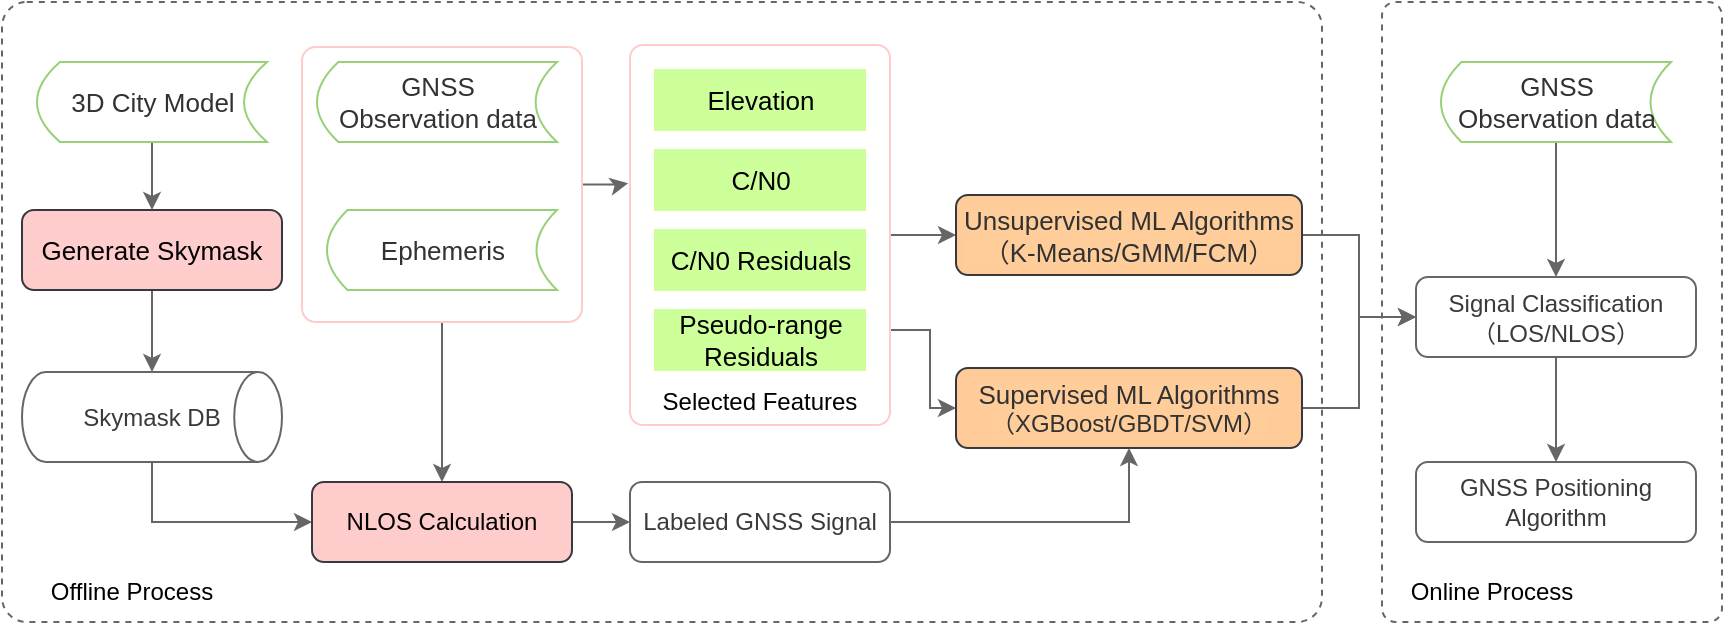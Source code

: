 <mxfile version="12.2.4" pages="1"><diagram id="hSrarzL_9Tm3_GTEGQjt" name="Page-1"><mxGraphModel dx="445" dy="104" grid="1" gridSize="10" guides="1" tooltips="1" connect="1" arrows="1" fold="1" page="1" pageScale="1" pageWidth="827" pageHeight="1169" math="0" shadow="0"><root><mxCell id="0"/><mxCell id="1" parent="0"/><mxCell id="fHCgVE5wzH9V_TxbyjCM-24" value="" style="rounded=1;whiteSpace=wrap;html=1;arcSize=4;dashed=1;strokeColor=#666666;" parent="1" vertex="1"><mxGeometry x="70" y="160" width="660" height="310" as="geometry"/></mxCell><mxCell id="fHCgVE5wzH9V_TxbyjCM-48" style="edgeStyle=orthogonalEdgeStyle;rounded=0;orthogonalLoop=1;jettySize=auto;html=1;exitX=0.5;exitY=1;exitDx=0;exitDy=0;strokeColor=#666666;" parent="1" source="fHCgVE5wzH9V_TxbyjCM-47" target="fHCgVE5wzH9V_TxbyjCM-23" edge="1"><mxGeometry relative="1" as="geometry"/></mxCell><mxCell id="fHCgVE5wzH9V_TxbyjCM-56" value="" style="edgeStyle=orthogonalEdgeStyle;rounded=0;orthogonalLoop=1;jettySize=auto;html=1;entryX=-0.007;entryY=0.364;entryDx=0;entryDy=0;entryPerimeter=0;strokeColor=#666666;" parent="1" source="fHCgVE5wzH9V_TxbyjCM-47" target="22" edge="1"><mxGeometry relative="1" as="geometry"/></mxCell><mxCell id="fHCgVE5wzH9V_TxbyjCM-47" value="" style="rounded=1;whiteSpace=wrap;html=1;arcSize=5;strokeColor=#FFCCCC;" parent="1" vertex="1"><mxGeometry x="220" y="182.5" width="140" height="137.5" as="geometry"/></mxCell><mxCell id="fHCgVE5wzH9V_TxbyjCM-43" value="" style="rounded=1;whiteSpace=wrap;html=1;arcSize=4;dashed=1;strokeColor=#666666;" parent="1" vertex="1"><mxGeometry x="760" y="160" width="170" height="310" as="geometry"/></mxCell><mxCell id="fHCgVE5wzH9V_TxbyjCM-41" value="" style="edgeStyle=orthogonalEdgeStyle;rounded=0;orthogonalLoop=1;jettySize=auto;html=1;strokeColor=#666666;" parent="1" source="22" target="12" edge="1"><mxGeometry relative="1" as="geometry"><mxPoint x="520" y="286.529" as="sourcePoint"/></mxGeometry></mxCell><mxCell id="fHCgVE5wzH9V_TxbyjCM-59" style="edgeStyle=orthogonalEdgeStyle;rounded=0;orthogonalLoop=1;jettySize=auto;html=1;exitX=1;exitY=0.75;exitDx=0;exitDy=0;entryX=0;entryY=0.5;entryDx=0;entryDy=0;strokeColor=#666666;" parent="1" source="22" target="10" edge="1"><mxGeometry relative="1" as="geometry"/></mxCell><mxCell id="22" value="" style="rounded=1;whiteSpace=wrap;html=1;arcSize=5;strokeColor=#FFCCCC;" parent="1" vertex="1"><mxGeometry x="384" y="181.5" width="130" height="190" as="geometry"/></mxCell><mxCell id="fHCgVE5wzH9V_TxbyjCM-33" value="" style="edgeStyle=orthogonalEdgeStyle;rounded=0;orthogonalLoop=1;jettySize=auto;html=1;strokeColor=#666666;" parent="1" source="2" target="fHCgVE5wzH9V_TxbyjCM-22" edge="1"><mxGeometry relative="1" as="geometry"/></mxCell><mxCell id="2" value="&lt;span style=&quot;font-size: 13px ; background-color: rgba(255 , 255 , 255 , 0.01)&quot;&gt;Generate Skymask&lt;/span&gt;" style="rounded=1;whiteSpace=wrap;html=1;fillColor=#ffcccc;strokeColor=#36393d;" parent="1" vertex="1"><mxGeometry x="80" y="264" width="130" height="40" as="geometry"/></mxCell><mxCell id="fHCgVE5wzH9V_TxbyjCM-32" value="" style="edgeStyle=orthogonalEdgeStyle;rounded=0;orthogonalLoop=1;jettySize=auto;html=1;strokeColor=#666666;" parent="1" source="3" target="2" edge="1"><mxGeometry relative="1" as="geometry"/></mxCell><mxCell id="3" value="&lt;span style=&quot;color: rgb(50 , 50 , 50) ; font-size: 13px ; background-color: rgba(255 , 255 , 255 , 0.01)&quot;&gt;3D City Model&lt;/span&gt;" style="shape=dataStorage;whiteSpace=wrap;html=1;strokeColor=#97D077;" parent="1" vertex="1"><mxGeometry x="87.5" y="190" width="115" height="40" as="geometry"/></mxCell><mxCell id="5" value="&lt;span style=&quot;color: rgb(50 , 50 , 50) ; font-size: 13px ; background-color: rgba(255 , 255 , 255 , 0.01)&quot;&gt;Ephemeris&lt;/span&gt;" style="shape=dataStorage;whiteSpace=wrap;html=1;size=0.089;strokeColor=#97D077;" parent="1" vertex="1"><mxGeometry x="232.5" y="264" width="115" height="40" as="geometry"/></mxCell><mxCell id="7" value="&lt;span style=&quot;color: rgb(50 , 50 , 50) ; font-size: 13px ; background-color: rgba(255 , 255 , 255 , 0.01)&quot;&gt;GNSS&lt;/span&gt;&lt;br style=&quot;color: rgb(50 , 50 , 50) ; font-size: 13px&quot;&gt;&lt;span style=&quot;color: rgb(50 , 50 , 50) ; font-size: 13px ; background-color: rgba(255 , 255 , 255 , 0.01)&quot;&gt;Observation data&lt;/span&gt;" style="shape=dataStorage;whiteSpace=wrap;html=1;size=0.089;strokeColor=#97D077;" parent="1" vertex="1"><mxGeometry x="227.5" y="190" width="120" height="40" as="geometry"/></mxCell><mxCell id="fHCgVE5wzH9V_TxbyjCM-45" value="" style="edgeStyle=orthogonalEdgeStyle;rounded=0;orthogonalLoop=1;jettySize=auto;html=1;entryX=0;entryY=0.5;entryDx=0;entryDy=0;strokeColor=#666666;" parent="1" source="10" target="13" edge="1"><mxGeometry relative="1" as="geometry"/></mxCell><mxCell id="10" value="&lt;span style=&quot;color: rgb(50 , 50 , 50) ; font-size: 13px ; background-color: rgba(255 , 255 , 255 , 0.01)&quot;&gt;Supervised ML Algorithms&lt;/span&gt;&lt;span style=&quot;color: rgb(50 , 50 , 50) ; font-size: inherit ; background-color: rgba(255 , 255 , 255 , 0.01)&quot;&gt;（XGBoost/GBDT/SVM&lt;/span&gt;&lt;span style=&quot;color: rgb(50 , 50 , 50) ; font-size: inherit ; background-color: rgba(255 , 255 , 255 , 0.01)&quot;&gt;）&lt;/span&gt;" style="rounded=1;whiteSpace=wrap;html=1;fillColor=#ffcc99;strokeColor=#36393d;" parent="1" vertex="1"><mxGeometry x="547" y="343" width="173" height="40" as="geometry"/></mxCell><mxCell id="fHCgVE5wzH9V_TxbyjCM-42" value="" style="edgeStyle=orthogonalEdgeStyle;rounded=0;orthogonalLoop=1;jettySize=auto;html=1;exitX=1;exitY=0.5;exitDx=0;exitDy=0;strokeColor=#666666;" parent="1" source="11" target="10" edge="1"><mxGeometry relative="1" as="geometry"><mxPoint x="515" y="420.059" as="sourcePoint"/></mxGeometry></mxCell><mxCell id="11" value="Labeled GNSS Signal" style="rounded=1;whiteSpace=wrap;html=1;strokeColor=#666666;fontColor=#3c3939;" parent="1" vertex="1"><mxGeometry x="384" y="400" width="130" height="40" as="geometry"/></mxCell><mxCell id="fHCgVE5wzH9V_TxbyjCM-39" value="" style="edgeStyle=orthogonalEdgeStyle;rounded=0;orthogonalLoop=1;jettySize=auto;html=1;strokeColor=#666666;entryX=0;entryY=0.5;entryDx=0;entryDy=0;" parent="1" source="12" target="13" edge="1"><mxGeometry relative="1" as="geometry"/></mxCell><mxCell id="12" value="&lt;span style=&quot;color: rgb(50 , 50 , 50) ; font-size: 13px ; background-color: rgba(255 , 255 , 255 , 0.01)&quot;&gt;Unsupervised ML Algorithms&lt;/span&gt;&lt;div style=&quot;resize: none ; font-size: 13px ; color: rgb(50 , 50 , 50) ; background-color: rgba(255 , 255 , 255 , 0.01)&quot;&gt;（K-Means/GMM/FCM&lt;span style=&quot;font-size: inherit&quot;&gt;）&lt;/span&gt;&lt;/div&gt;" style="rounded=1;whiteSpace=wrap;html=1;fillColor=#ffcc99;strokeColor=#36393d;" parent="1" vertex="1"><mxGeometry x="547" y="256.5" width="173" height="40" as="geometry"/></mxCell><mxCell id="fHCgVE5wzH9V_TxbyjCM-52" value="" style="edgeStyle=orthogonalEdgeStyle;rounded=0;orthogonalLoop=1;jettySize=auto;html=1;strokeColor=#666666;" parent="1" source="13" target="fHCgVE5wzH9V_TxbyjCM-51" edge="1"><mxGeometry relative="1" as="geometry"/></mxCell><mxCell id="13" value="&lt;span style=&quot;font-size: inherit; background-color: rgba(255, 255, 255, 0.01);&quot;&gt;Signal Classification（LOS/NLOS&lt;/span&gt;&lt;span style=&quot;font-size: inherit; background-color: rgba(255, 255, 255, 0.01);&quot;&gt;）&lt;/span&gt;" style="rounded=1;whiteSpace=wrap;html=1;strokeColor=#666666;fontColor=#3c3939;" parent="1" vertex="1"><mxGeometry x="777" y="297.5" width="140" height="40" as="geometry"/></mxCell><mxCell id="fHCgVE5wzH9V_TxbyjCM-50" value="" style="edgeStyle=orthogonalEdgeStyle;rounded=0;orthogonalLoop=1;jettySize=auto;html=1;strokeColor=#666666;" parent="1" source="14" target="13" edge="1"><mxGeometry relative="1" as="geometry"/></mxCell><mxCell id="14" value="&lt;span style=&quot;color: rgb(50 , 50 , 50) ; font-size: 13px ; background-color: rgba(255 , 255 , 255 , 0.01)&quot;&gt;GNSS &lt;br&gt;Observation data&lt;/span&gt;" style="shape=dataStorage;whiteSpace=wrap;html=1;size=0.089;strokeColor=#97D077;" parent="1" vertex="1"><mxGeometry x="789.5" y="190" width="115" height="40" as="geometry"/></mxCell><mxCell id="15" value="&lt;span style=&quot;font-size: 13px; background-color: rgba(255, 255, 255, 0.01);&quot;&gt;Elevation&lt;/span&gt;" style="rounded=0;whiteSpace=wrap;html=1;strokeColor=#CCFF99;fillColor=#CCFF99;fontColor=#000000;" parent="1" vertex="1"><mxGeometry x="396.5" y="194" width="105" height="30" as="geometry"/></mxCell><mxCell id="16" value="&lt;span style=&quot;font-size: 13px; background-color: rgba(255, 255, 255, 0.01);&quot;&gt;C/N0&lt;/span&gt;" style="rounded=0;whiteSpace=wrap;html=1;strokeColor=#CCFF99;fillColor=#CCFF99;fontColor=#000000;" parent="1" vertex="1"><mxGeometry x="396.5" y="234" width="105" height="30" as="geometry"/></mxCell><mxCell id="18" value="&lt;span style=&quot;font-size: 13px; background-color: rgba(255, 255, 255, 0.01);&quot;&gt;C/N0 Residuals&lt;/span&gt;" style="rounded=0;whiteSpace=wrap;html=1;strokeColor=#CCFF99;fillColor=#CCFF99;fontColor=#000000;" parent="1" vertex="1"><mxGeometry x="396.5" y="274" width="105" height="30" as="geometry"/></mxCell><mxCell id="19" value="&lt;span style=&quot;font-size: 13px; background-color: rgba(255, 255, 255, 0.01);&quot;&gt;Pseudo-range Residuals&lt;/span&gt;" style="rounded=0;whiteSpace=wrap;html=1;strokeColor=#CCFF99;fillColor=#CCFF99;fontColor=#000000;" parent="1" vertex="1"><mxGeometry x="396.5" y="314" width="105" height="30" as="geometry"/></mxCell><mxCell id="fHCgVE5wzH9V_TxbyjCM-44" style="edgeStyle=orthogonalEdgeStyle;rounded=0;orthogonalLoop=1;jettySize=auto;html=1;exitX=0.5;exitY=1;exitDx=0;exitDy=0;exitPerimeter=0;entryX=0;entryY=0.5;entryDx=0;entryDy=0;strokeColor=#666666;" parent="1" source="fHCgVE5wzH9V_TxbyjCM-22" target="fHCgVE5wzH9V_TxbyjCM-23" edge="1"><mxGeometry relative="1" as="geometry"/></mxCell><mxCell id="fHCgVE5wzH9V_TxbyjCM-22" value="Skymask DB" style="strokeWidth=1;html=1;shape=mxgraph.flowchart.direct_data;whiteSpace=wrap;strokeColor=#666666;fontColor=#3c3939;" parent="1" vertex="1"><mxGeometry x="80" y="345" width="130" height="45" as="geometry"/></mxCell><mxCell id="fHCgVE5wzH9V_TxbyjCM-49" value="" style="edgeStyle=orthogonalEdgeStyle;rounded=0;orthogonalLoop=1;jettySize=auto;html=1;strokeColor=#666666;" parent="1" source="fHCgVE5wzH9V_TxbyjCM-23" target="11" edge="1"><mxGeometry relative="1" as="geometry"/></mxCell><mxCell id="fHCgVE5wzH9V_TxbyjCM-23" value="NLOS Calculation" style="rounded=1;whiteSpace=wrap;html=1;fillColor=#ffcccc;strokeColor=#36393d;" parent="1" vertex="1"><mxGeometry x="225" y="400" width="130" height="40" as="geometry"/></mxCell><mxCell id="fHCgVE5wzH9V_TxbyjCM-31" value="Selected Features" style="text;html=1;strokeColor=none;fillColor=none;align=center;verticalAlign=middle;whiteSpace=wrap;rounded=0;" parent="1" vertex="1"><mxGeometry x="394" y="345" width="110" height="30" as="geometry"/></mxCell><mxCell id="fHCgVE5wzH9V_TxbyjCM-51" value="GNSS Positioning Algorithm" style="rounded=1;whiteSpace=wrap;html=1;strokeColor=#666666;fontColor=#3c3939;" parent="1" vertex="1"><mxGeometry x="777" y="390" width="140" height="40" as="geometry"/></mxCell><mxCell id="fHCgVE5wzH9V_TxbyjCM-53" value="Offline Process" style="text;html=1;strokeColor=none;fillColor=none;align=center;verticalAlign=middle;whiteSpace=wrap;rounded=0;" parent="1" vertex="1"><mxGeometry x="80" y="440" width="110" height="30" as="geometry"/></mxCell><mxCell id="fHCgVE5wzH9V_TxbyjCM-54" value="Online Process" style="text;html=1;strokeColor=none;fillColor=none;align=center;verticalAlign=middle;whiteSpace=wrap;rounded=0;" parent="1" vertex="1"><mxGeometry x="760" y="440" width="110" height="30" as="geometry"/></mxCell></root></mxGraphModel></diagram></mxfile>
